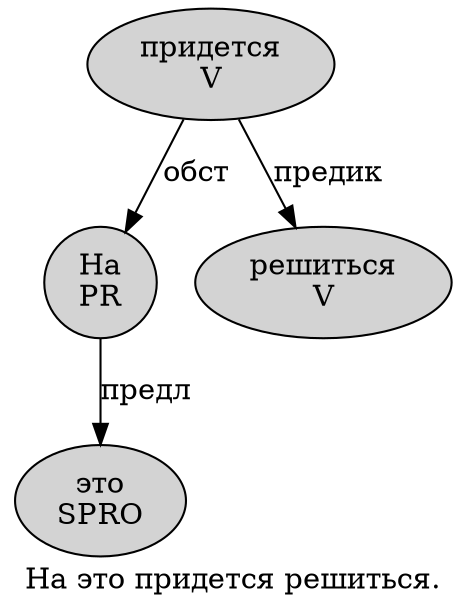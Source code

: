 digraph SENTENCE_130 {
	graph [label="На это придется решиться."]
	node [style=filled]
		0 [label="На
PR" color="" fillcolor=lightgray penwidth=1 shape=ellipse]
		1 [label="это
SPRO" color="" fillcolor=lightgray penwidth=1 shape=ellipse]
		2 [label="придется
V" color="" fillcolor=lightgray penwidth=1 shape=ellipse]
		3 [label="решиться
V" color="" fillcolor=lightgray penwidth=1 shape=ellipse]
			0 -> 1 [label="предл"]
			2 -> 0 [label="обст"]
			2 -> 3 [label="предик"]
}